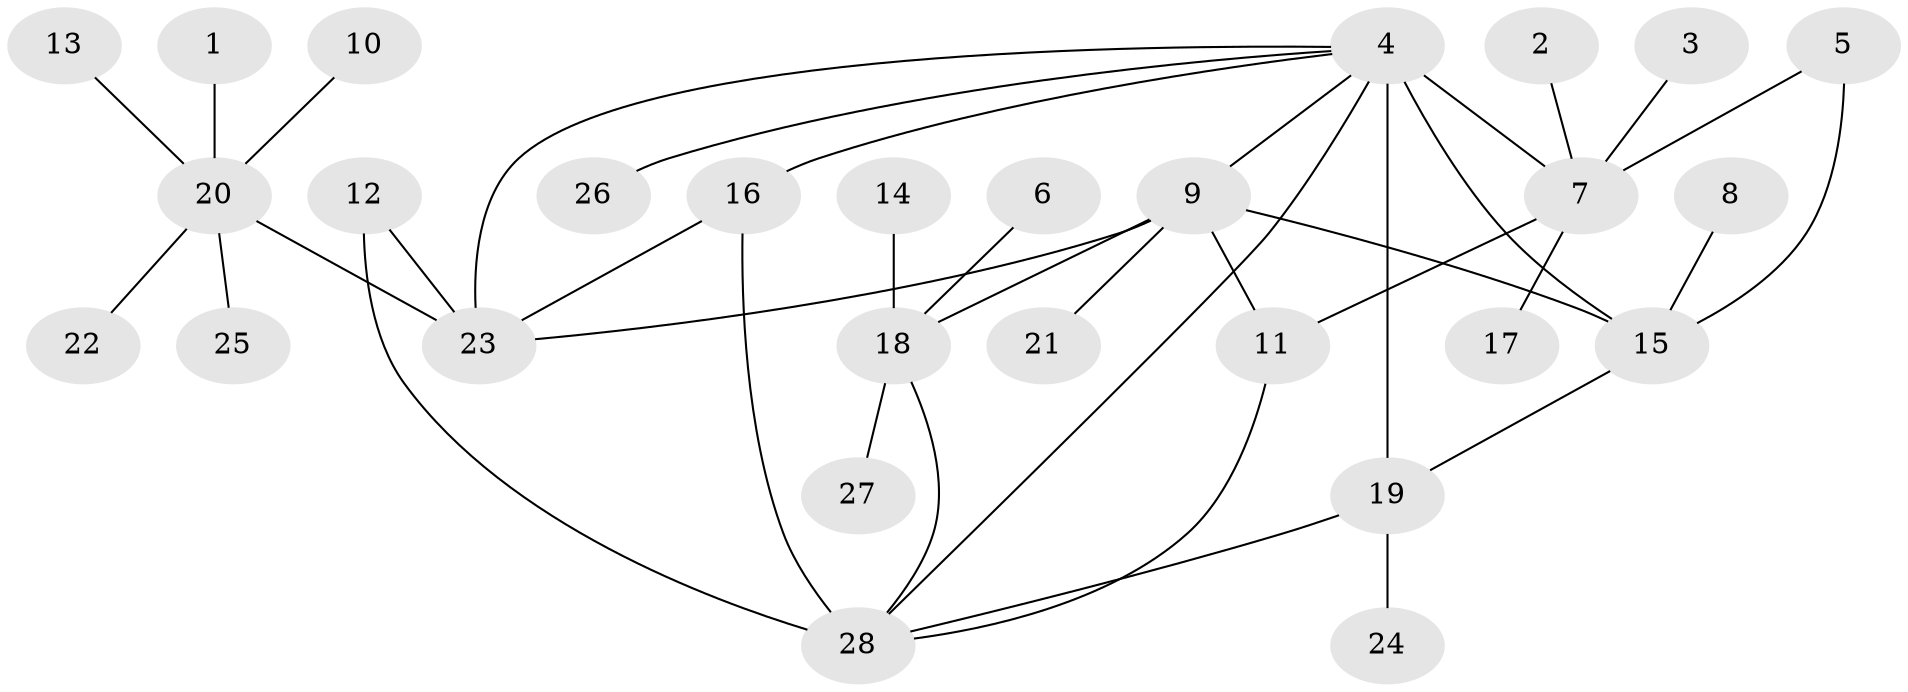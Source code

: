 // original degree distribution, {4: 0.0967741935483871, 6: 0.043010752688172046, 11: 0.021505376344086023, 7: 0.043010752688172046, 9: 0.03225806451612903, 8: 0.010752688172043012, 5: 0.021505376344086023, 1: 0.6129032258064516, 2: 0.0967741935483871, 3: 0.021505376344086023}
// Generated by graph-tools (version 1.1) at 2025/37/03/04/25 23:37:39]
// undirected, 28 vertices, 38 edges
graph export_dot {
  node [color=gray90,style=filled];
  1;
  2;
  3;
  4;
  5;
  6;
  7;
  8;
  9;
  10;
  11;
  12;
  13;
  14;
  15;
  16;
  17;
  18;
  19;
  20;
  21;
  22;
  23;
  24;
  25;
  26;
  27;
  28;
  1 -- 20 [weight=1.0];
  2 -- 7 [weight=1.0];
  3 -- 7 [weight=1.0];
  4 -- 7 [weight=4.0];
  4 -- 9 [weight=1.0];
  4 -- 15 [weight=2.0];
  4 -- 16 [weight=1.0];
  4 -- 19 [weight=2.0];
  4 -- 23 [weight=2.0];
  4 -- 26 [weight=1.0];
  4 -- 28 [weight=1.0];
  5 -- 7 [weight=1.0];
  5 -- 15 [weight=1.0];
  6 -- 18 [weight=1.0];
  7 -- 11 [weight=1.0];
  7 -- 17 [weight=1.0];
  8 -- 15 [weight=1.0];
  9 -- 11 [weight=1.0];
  9 -- 15 [weight=1.0];
  9 -- 18 [weight=3.0];
  9 -- 21 [weight=1.0];
  9 -- 23 [weight=1.0];
  10 -- 20 [weight=1.0];
  11 -- 28 [weight=1.0];
  12 -- 23 [weight=1.0];
  12 -- 28 [weight=3.0];
  13 -- 20 [weight=1.0];
  14 -- 18 [weight=1.0];
  15 -- 19 [weight=1.0];
  16 -- 23 [weight=1.0];
  16 -- 28 [weight=1.0];
  18 -- 27 [weight=1.0];
  18 -- 28 [weight=1.0];
  19 -- 24 [weight=1.0];
  19 -- 28 [weight=1.0];
  20 -- 22 [weight=1.0];
  20 -- 23 [weight=3.0];
  20 -- 25 [weight=1.0];
}
